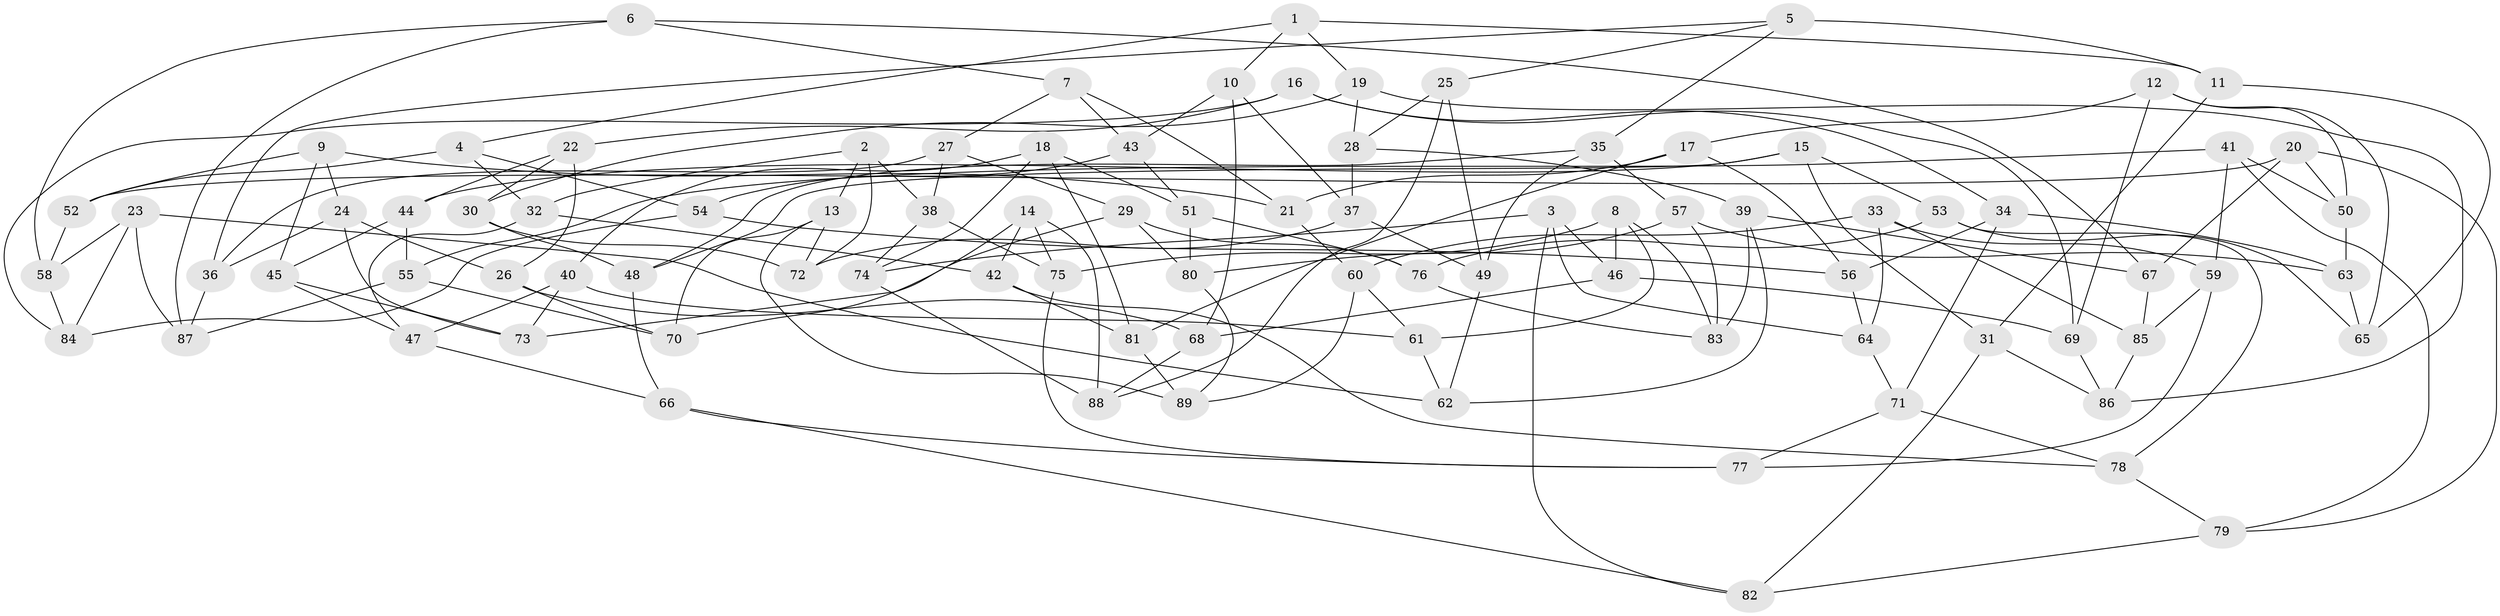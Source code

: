 // Generated by graph-tools (version 1.1) at 2025/50/03/09/25 03:50:47]
// undirected, 89 vertices, 178 edges
graph export_dot {
graph [start="1"]
  node [color=gray90,style=filled];
  1;
  2;
  3;
  4;
  5;
  6;
  7;
  8;
  9;
  10;
  11;
  12;
  13;
  14;
  15;
  16;
  17;
  18;
  19;
  20;
  21;
  22;
  23;
  24;
  25;
  26;
  27;
  28;
  29;
  30;
  31;
  32;
  33;
  34;
  35;
  36;
  37;
  38;
  39;
  40;
  41;
  42;
  43;
  44;
  45;
  46;
  47;
  48;
  49;
  50;
  51;
  52;
  53;
  54;
  55;
  56;
  57;
  58;
  59;
  60;
  61;
  62;
  63;
  64;
  65;
  66;
  67;
  68;
  69;
  70;
  71;
  72;
  73;
  74;
  75;
  76;
  77;
  78;
  79;
  80;
  81;
  82;
  83;
  84;
  85;
  86;
  87;
  88;
  89;
  1 -- 19;
  1 -- 4;
  1 -- 10;
  1 -- 11;
  2 -- 72;
  2 -- 32;
  2 -- 13;
  2 -- 38;
  3 -- 64;
  3 -- 74;
  3 -- 82;
  3 -- 46;
  4 -- 54;
  4 -- 32;
  4 -- 52;
  5 -- 25;
  5 -- 35;
  5 -- 36;
  5 -- 11;
  6 -- 58;
  6 -- 67;
  6 -- 87;
  6 -- 7;
  7 -- 21;
  7 -- 43;
  7 -- 27;
  8 -- 61;
  8 -- 75;
  8 -- 83;
  8 -- 46;
  9 -- 52;
  9 -- 24;
  9 -- 45;
  9 -- 21;
  10 -- 43;
  10 -- 68;
  10 -- 37;
  11 -- 31;
  11 -- 65;
  12 -- 69;
  12 -- 17;
  12 -- 65;
  12 -- 50;
  13 -- 72;
  13 -- 89;
  13 -- 70;
  14 -- 88;
  14 -- 70;
  14 -- 75;
  14 -- 42;
  15 -- 53;
  15 -- 31;
  15 -- 48;
  15 -- 44;
  16 -- 34;
  16 -- 22;
  16 -- 84;
  16 -- 69;
  17 -- 56;
  17 -- 21;
  17 -- 81;
  18 -- 51;
  18 -- 81;
  18 -- 40;
  18 -- 74;
  19 -- 86;
  19 -- 28;
  19 -- 30;
  20 -- 67;
  20 -- 52;
  20 -- 79;
  20 -- 50;
  21 -- 60;
  22 -- 26;
  22 -- 44;
  22 -- 30;
  23 -- 58;
  23 -- 62;
  23 -- 84;
  23 -- 87;
  24 -- 36;
  24 -- 26;
  24 -- 73;
  25 -- 88;
  25 -- 49;
  25 -- 28;
  26 -- 68;
  26 -- 70;
  27 -- 36;
  27 -- 38;
  27 -- 29;
  28 -- 37;
  28 -- 39;
  29 -- 80;
  29 -- 76;
  29 -- 73;
  30 -- 72;
  30 -- 48;
  31 -- 82;
  31 -- 86;
  32 -- 42;
  32 -- 47;
  33 -- 59;
  33 -- 64;
  33 -- 85;
  33 -- 60;
  34 -- 56;
  34 -- 71;
  34 -- 63;
  35 -- 48;
  35 -- 57;
  35 -- 49;
  36 -- 87;
  37 -- 72;
  37 -- 49;
  38 -- 75;
  38 -- 74;
  39 -- 67;
  39 -- 83;
  39 -- 62;
  40 -- 61;
  40 -- 47;
  40 -- 73;
  41 -- 59;
  41 -- 50;
  41 -- 55;
  41 -- 79;
  42 -- 81;
  42 -- 78;
  43 -- 54;
  43 -- 51;
  44 -- 45;
  44 -- 55;
  45 -- 47;
  45 -- 73;
  46 -- 69;
  46 -- 68;
  47 -- 66;
  48 -- 66;
  49 -- 62;
  50 -- 63;
  51 -- 76;
  51 -- 80;
  52 -- 58;
  53 -- 76;
  53 -- 78;
  53 -- 65;
  54 -- 84;
  54 -- 56;
  55 -- 87;
  55 -- 70;
  56 -- 64;
  57 -- 83;
  57 -- 63;
  57 -- 80;
  58 -- 84;
  59 -- 85;
  59 -- 77;
  60 -- 89;
  60 -- 61;
  61 -- 62;
  63 -- 65;
  64 -- 71;
  66 -- 82;
  66 -- 77;
  67 -- 85;
  68 -- 88;
  69 -- 86;
  71 -- 78;
  71 -- 77;
  74 -- 88;
  75 -- 77;
  76 -- 83;
  78 -- 79;
  79 -- 82;
  80 -- 89;
  81 -- 89;
  85 -- 86;
}
